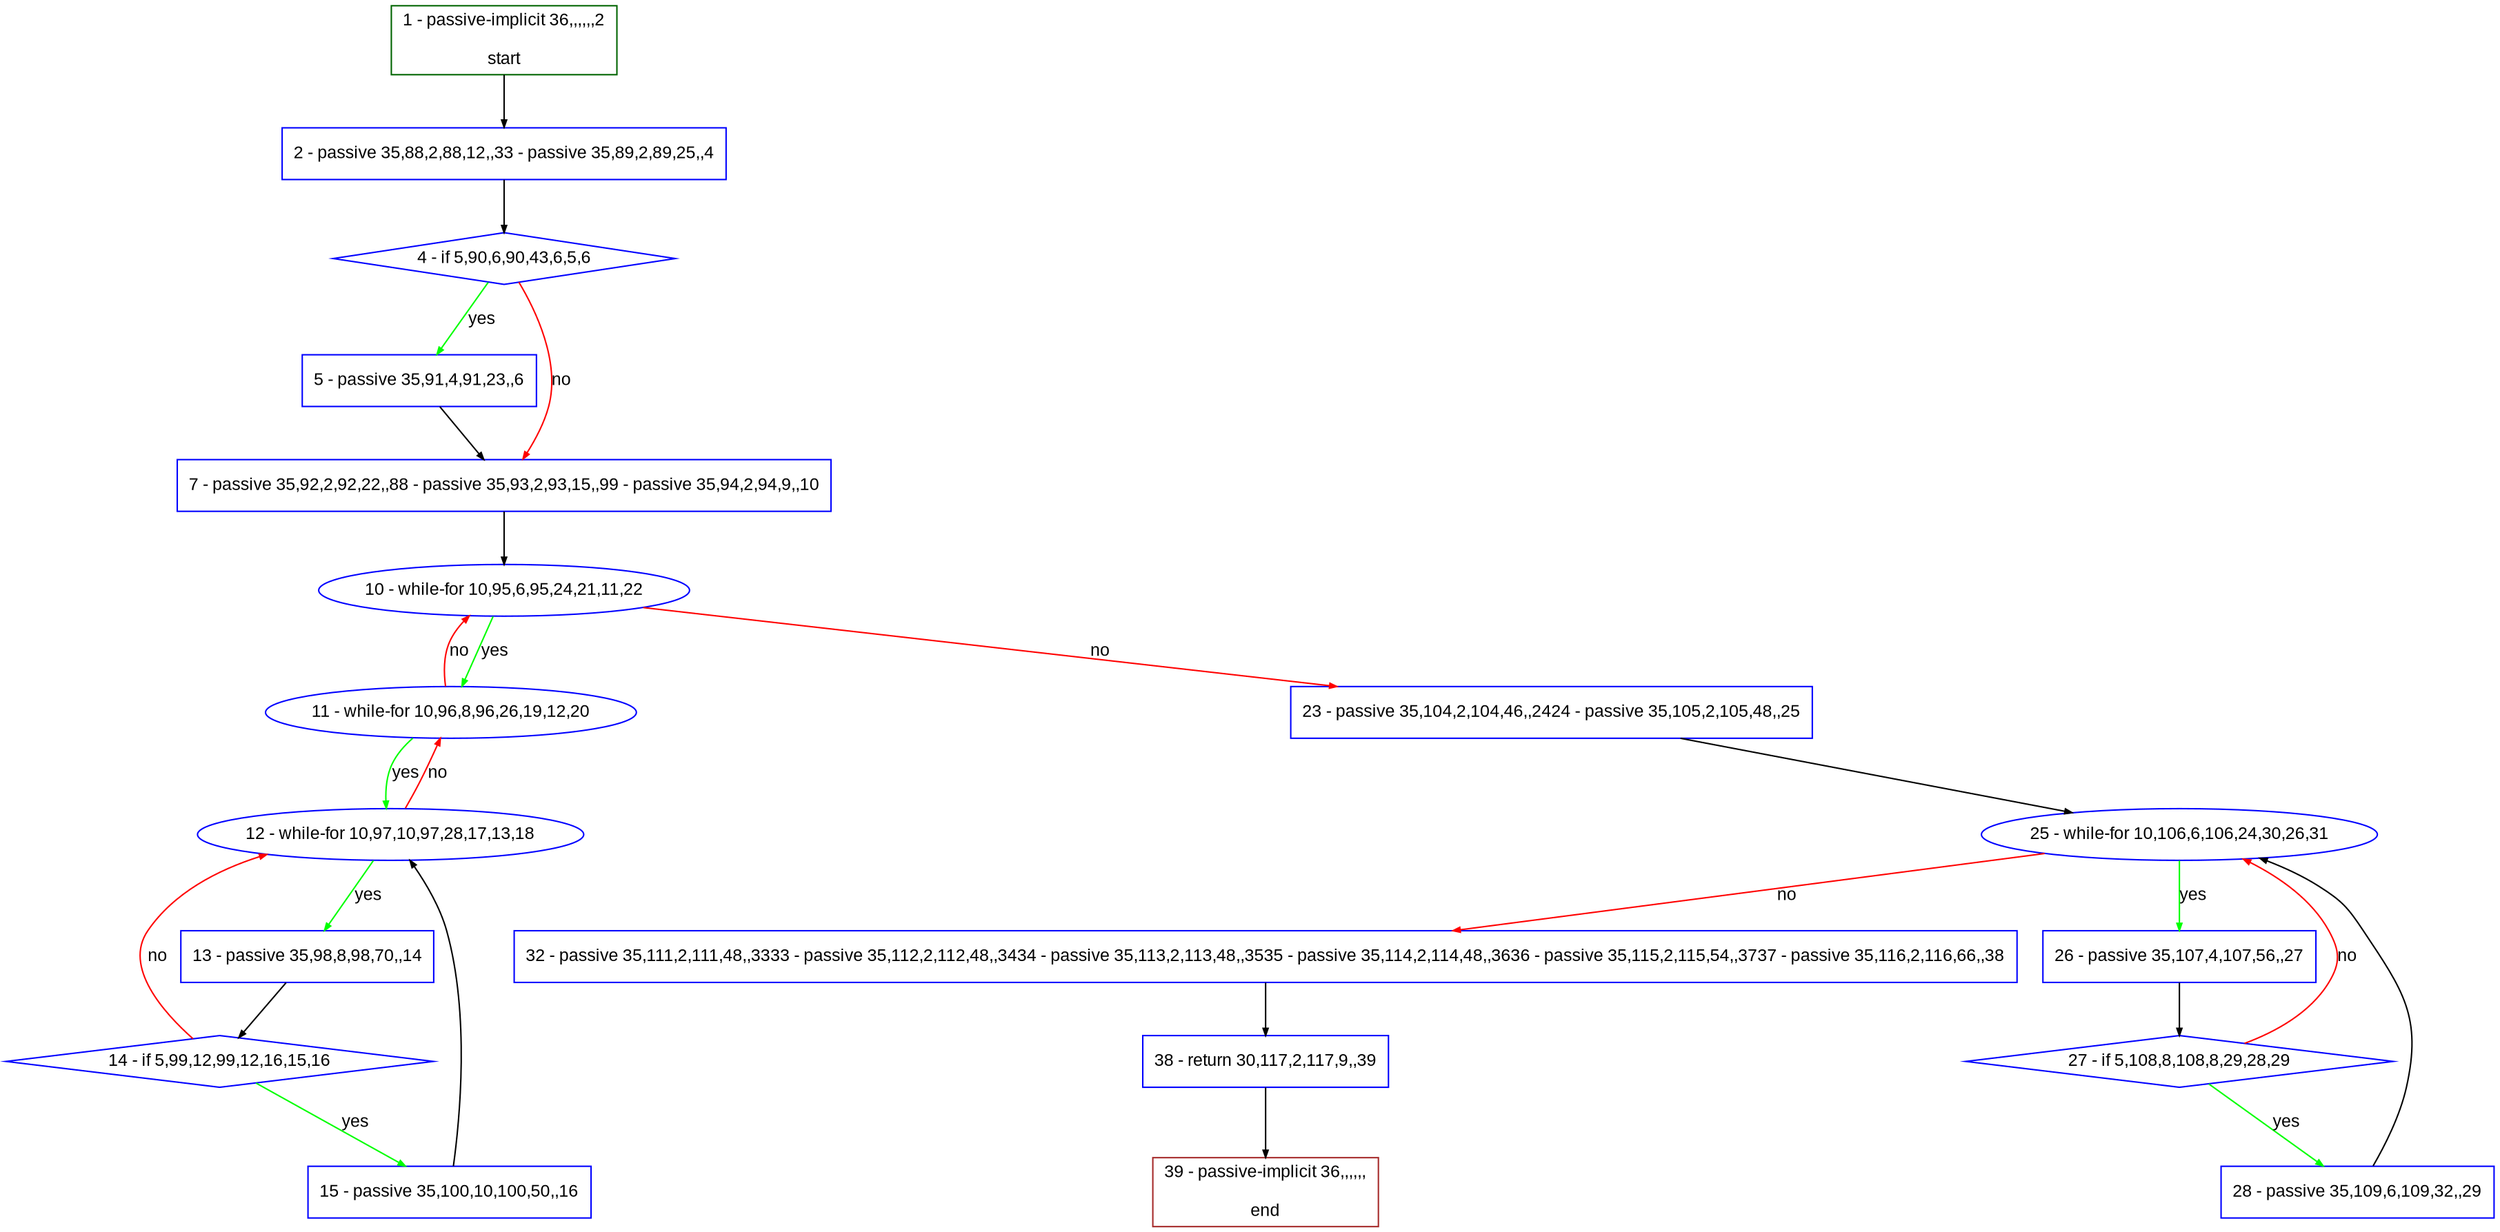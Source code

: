 digraph "" {
  graph [pack="true", label="", fontsize="12", packmode="clust", fontname="Arial", fillcolor="#FFFFCC", bgcolor="white", style="rounded,filled", compound="true"];
  node [node_initialized="no", label="", color="grey", fontsize="12", fillcolor="white", fontname="Arial", style="filled", shape="rectangle", compound="true", fixedsize="false"];
  edge [fontcolor="black", arrowhead="normal", arrowtail="none", arrowsize="0.5", ltail="", label="", color="black", fontsize="12", lhead="", fontname="Arial", dir="forward", compound="true"];
  __N1 [label="2 - passive 35,88,2,88,12,,33 - passive 35,89,2,89,25,,4", color="#0000ff", fillcolor="#ffffff", style="filled", shape="box"];
  __N2 [label="1 - passive-implicit 36,,,,,,2\n\nstart", color="#006400", fillcolor="#ffffff", style="filled", shape="box"];
  __N3 [label="4 - if 5,90,6,90,43,6,5,6", color="#0000ff", fillcolor="#ffffff", style="filled", shape="diamond"];
  __N4 [label="5 - passive 35,91,4,91,23,,6", color="#0000ff", fillcolor="#ffffff", style="filled", shape="box"];
  __N5 [label="7 - passive 35,92,2,92,22,,88 - passive 35,93,2,93,15,,99 - passive 35,94,2,94,9,,10", color="#0000ff", fillcolor="#ffffff", style="filled", shape="box"];
  __N6 [label="10 - while-for 10,95,6,95,24,21,11,22", color="#0000ff", fillcolor="#ffffff", style="filled", shape="oval"];
  __N7 [label="11 - while-for 10,96,8,96,26,19,12,20", color="#0000ff", fillcolor="#ffffff", style="filled", shape="oval"];
  __N8 [label="23 - passive 35,104,2,104,46,,2424 - passive 35,105,2,105,48,,25", color="#0000ff", fillcolor="#ffffff", style="filled", shape="box"];
  __N9 [label="12 - while-for 10,97,10,97,28,17,13,18", color="#0000ff", fillcolor="#ffffff", style="filled", shape="oval"];
  __N10 [label="13 - passive 35,98,8,98,70,,14", color="#0000ff", fillcolor="#ffffff", style="filled", shape="box"];
  __N11 [label="14 - if 5,99,12,99,12,16,15,16", color="#0000ff", fillcolor="#ffffff", style="filled", shape="diamond"];
  __N12 [label="15 - passive 35,100,10,100,50,,16", color="#0000ff", fillcolor="#ffffff", style="filled", shape="box"];
  __N13 [label="25 - while-for 10,106,6,106,24,30,26,31", color="#0000ff", fillcolor="#ffffff", style="filled", shape="oval"];
  __N14 [label="26 - passive 35,107,4,107,56,,27", color="#0000ff", fillcolor="#ffffff", style="filled", shape="box"];
  __N15 [label="32 - passive 35,111,2,111,48,,3333 - passive 35,112,2,112,48,,3434 - passive 35,113,2,113,48,,3535 - passive 35,114,2,114,48,,3636 - passive 35,115,2,115,54,,3737 - passive 35,116,2,116,66,,38", color="#0000ff", fillcolor="#ffffff", style="filled", shape="box"];
  __N16 [label="27 - if 5,108,8,108,8,29,28,29", color="#0000ff", fillcolor="#ffffff", style="filled", shape="diamond"];
  __N17 [label="28 - passive 35,109,6,109,32,,29", color="#0000ff", fillcolor="#ffffff", style="filled", shape="box"];
  __N18 [label="38 - return 30,117,2,117,9,,39", color="#0000ff", fillcolor="#ffffff", style="filled", shape="box"];
  __N19 [label="39 - passive-implicit 36,,,,,,\n\nend", color="#a52a2a", fillcolor="#ffffff", style="filled", shape="box"];
  __N2 -> __N1 [arrowhead="normal", arrowtail="none", color="#000000", label="", dir="forward"];
  __N1 -> __N3 [arrowhead="normal", arrowtail="none", color="#000000", label="", dir="forward"];
  __N3 -> __N4 [arrowhead="normal", arrowtail="none", color="#00ff00", label="yes", dir="forward"];
  __N3 -> __N5 [arrowhead="normal", arrowtail="none", color="#ff0000", label="no", dir="forward"];
  __N4 -> __N5 [arrowhead="normal", arrowtail="none", color="#000000", label="", dir="forward"];
  __N5 -> __N6 [arrowhead="normal", arrowtail="none", color="#000000", label="", dir="forward"];
  __N6 -> __N7 [arrowhead="normal", arrowtail="none", color="#00ff00", label="yes", dir="forward"];
  __N7 -> __N6 [arrowhead="normal", arrowtail="none", color="#ff0000", label="no", dir="forward"];
  __N6 -> __N8 [arrowhead="normal", arrowtail="none", color="#ff0000", label="no", dir="forward"];
  __N7 -> __N9 [arrowhead="normal", arrowtail="none", color="#00ff00", label="yes", dir="forward"];
  __N9 -> __N7 [arrowhead="normal", arrowtail="none", color="#ff0000", label="no", dir="forward"];
  __N9 -> __N10 [arrowhead="normal", arrowtail="none", color="#00ff00", label="yes", dir="forward"];
  __N10 -> __N11 [arrowhead="normal", arrowtail="none", color="#000000", label="", dir="forward"];
  __N11 -> __N9 [arrowhead="normal", arrowtail="none", color="#ff0000", label="no", dir="forward"];
  __N11 -> __N12 [arrowhead="normal", arrowtail="none", color="#00ff00", label="yes", dir="forward"];
  __N12 -> __N9 [arrowhead="normal", arrowtail="none", color="#000000", label="", dir="forward"];
  __N8 -> __N13 [arrowhead="normal", arrowtail="none", color="#000000", label="", dir="forward"];
  __N13 -> __N14 [arrowhead="normal", arrowtail="none", color="#00ff00", label="yes", dir="forward"];
  __N13 -> __N15 [arrowhead="normal", arrowtail="none", color="#ff0000", label="no", dir="forward"];
  __N14 -> __N16 [arrowhead="normal", arrowtail="none", color="#000000", label="", dir="forward"];
  __N16 -> __N13 [arrowhead="normal", arrowtail="none", color="#ff0000", label="no", dir="forward"];
  __N16 -> __N17 [arrowhead="normal", arrowtail="none", color="#00ff00", label="yes", dir="forward"];
  __N17 -> __N13 [arrowhead="normal", arrowtail="none", color="#000000", label="", dir="forward"];
  __N15 -> __N18 [arrowhead="normal", arrowtail="none", color="#000000", label="", dir="forward"];
  __N18 -> __N19 [arrowhead="normal", arrowtail="none", color="#000000", label="", dir="forward"];
}
